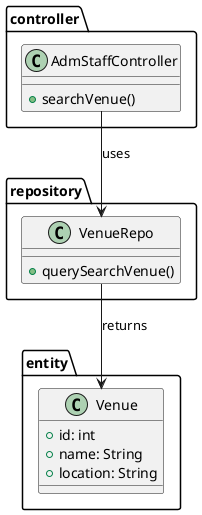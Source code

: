 @startuml
package controller {
    class AdmStaffController {
        +searchVenue()
    }
}

package repository {
    class VenueRepo {
        +querySearchVenue()
    }
}

package entity {
    class Venue {
        +id: int
        +name: String
        +location: String
    }
}

AdmStaffController --> VenueRepo : uses
VenueRepo --> Venue : returns
@enduml
